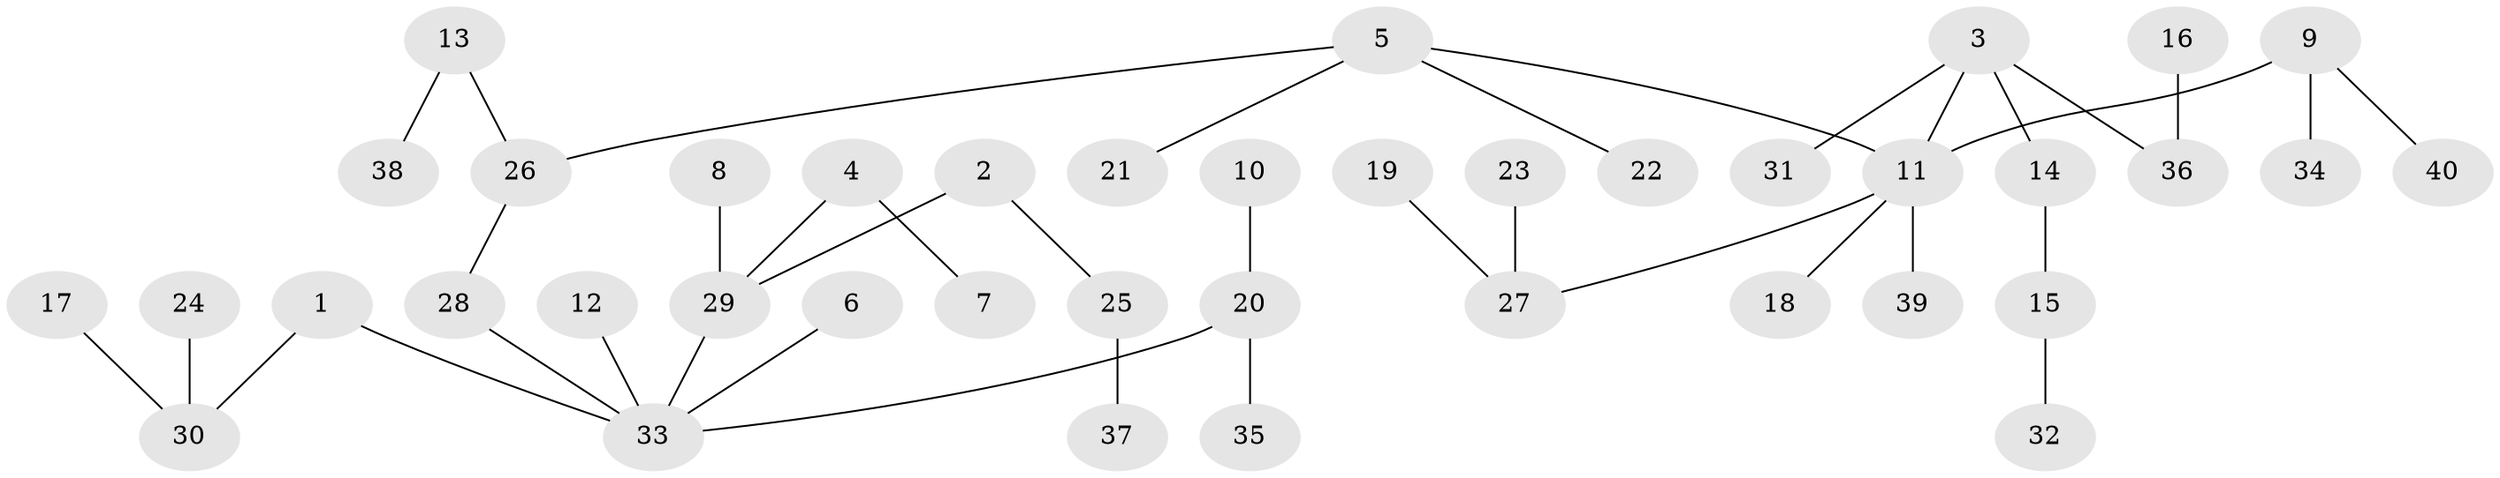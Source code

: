 // original degree distribution, {5: 0.025, 6: 0.0125, 4: 0.0625, 8: 0.0125, 2: 0.2625, 7: 0.0125, 3: 0.1, 1: 0.5125}
// Generated by graph-tools (version 1.1) at 2025/02/03/09/25 03:02:16]
// undirected, 40 vertices, 39 edges
graph export_dot {
graph [start="1"]
  node [color=gray90,style=filled];
  1;
  2;
  3;
  4;
  5;
  6;
  7;
  8;
  9;
  10;
  11;
  12;
  13;
  14;
  15;
  16;
  17;
  18;
  19;
  20;
  21;
  22;
  23;
  24;
  25;
  26;
  27;
  28;
  29;
  30;
  31;
  32;
  33;
  34;
  35;
  36;
  37;
  38;
  39;
  40;
  1 -- 30 [weight=1.0];
  1 -- 33 [weight=1.0];
  2 -- 25 [weight=1.0];
  2 -- 29 [weight=1.0];
  3 -- 11 [weight=1.0];
  3 -- 14 [weight=1.0];
  3 -- 31 [weight=1.0];
  3 -- 36 [weight=1.0];
  4 -- 7 [weight=1.0];
  4 -- 29 [weight=1.0];
  5 -- 11 [weight=1.0];
  5 -- 21 [weight=1.0];
  5 -- 22 [weight=1.0];
  5 -- 26 [weight=1.0];
  6 -- 33 [weight=1.0];
  8 -- 29 [weight=1.0];
  9 -- 11 [weight=1.0];
  9 -- 34 [weight=1.0];
  9 -- 40 [weight=1.0];
  10 -- 20 [weight=1.0];
  11 -- 18 [weight=1.0];
  11 -- 27 [weight=1.0];
  11 -- 39 [weight=1.0];
  12 -- 33 [weight=1.0];
  13 -- 26 [weight=1.0];
  13 -- 38 [weight=1.0];
  14 -- 15 [weight=1.0];
  15 -- 32 [weight=1.0];
  16 -- 36 [weight=1.0];
  17 -- 30 [weight=1.0];
  19 -- 27 [weight=1.0];
  20 -- 33 [weight=1.0];
  20 -- 35 [weight=1.0];
  23 -- 27 [weight=1.0];
  24 -- 30 [weight=1.0];
  25 -- 37 [weight=1.0];
  26 -- 28 [weight=1.0];
  28 -- 33 [weight=1.0];
  29 -- 33 [weight=1.0];
}
